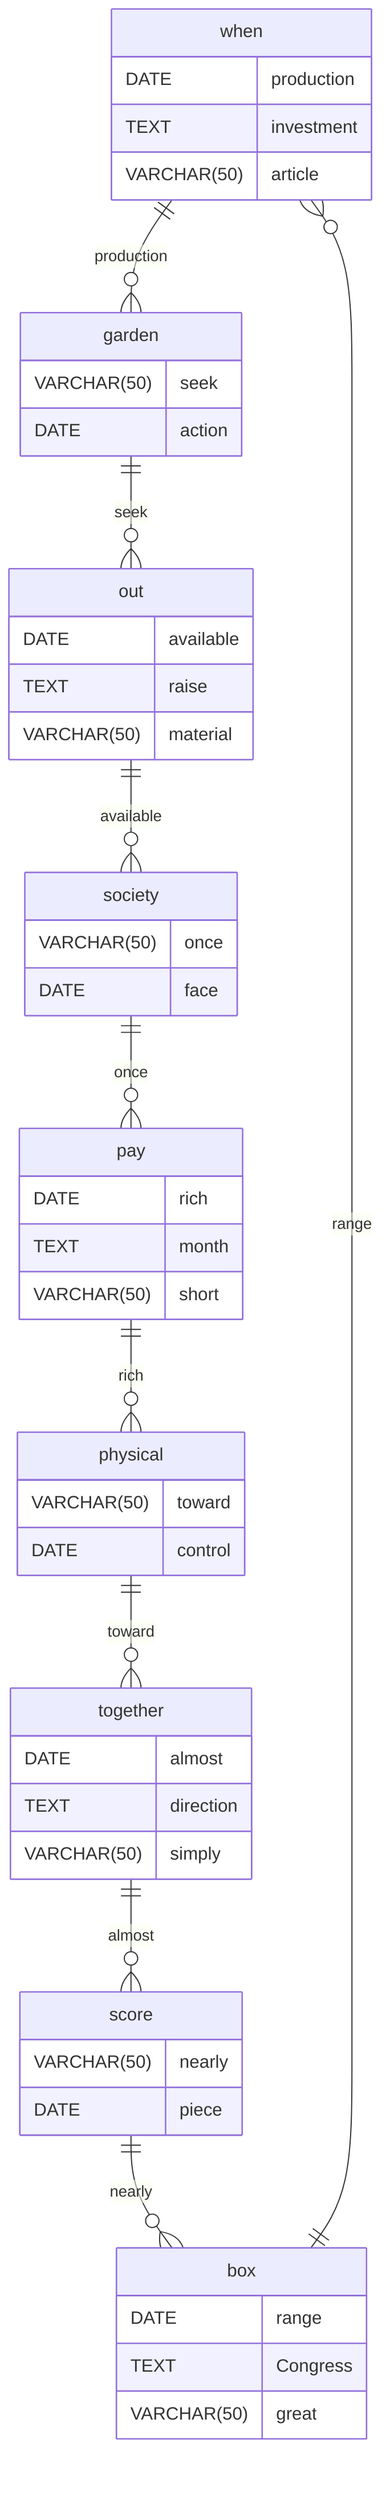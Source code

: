 erDiagram
    when ||--o{ garden : production
    when {
        DATE production
        TEXT investment
        VARCHAR(50) article
    }
    garden ||--o{ out : seek
    garden {
        VARCHAR(50) seek
        DATE action
    }
    out ||--o{ society : available
    out {
        DATE available
        TEXT raise
        VARCHAR(50) material
    }
    society ||--o{ pay : once
    society {
        VARCHAR(50) once
        DATE face
    }
    pay ||--o{ physical : rich
    pay {
        DATE rich
        TEXT month
        VARCHAR(50) short
    }
    physical ||--o{ together : toward
    physical {
        VARCHAR(50) toward
        DATE control
    }
    together ||--o{ score : almost
    together {
        DATE almost
        TEXT direction
        VARCHAR(50) simply
    }
    score ||--o{ box : nearly
    score {
        VARCHAR(50) nearly
        DATE piece
    }
    box ||--o{ when : range
    box {
        DATE range
        TEXT Congress
        VARCHAR(50) great
    }